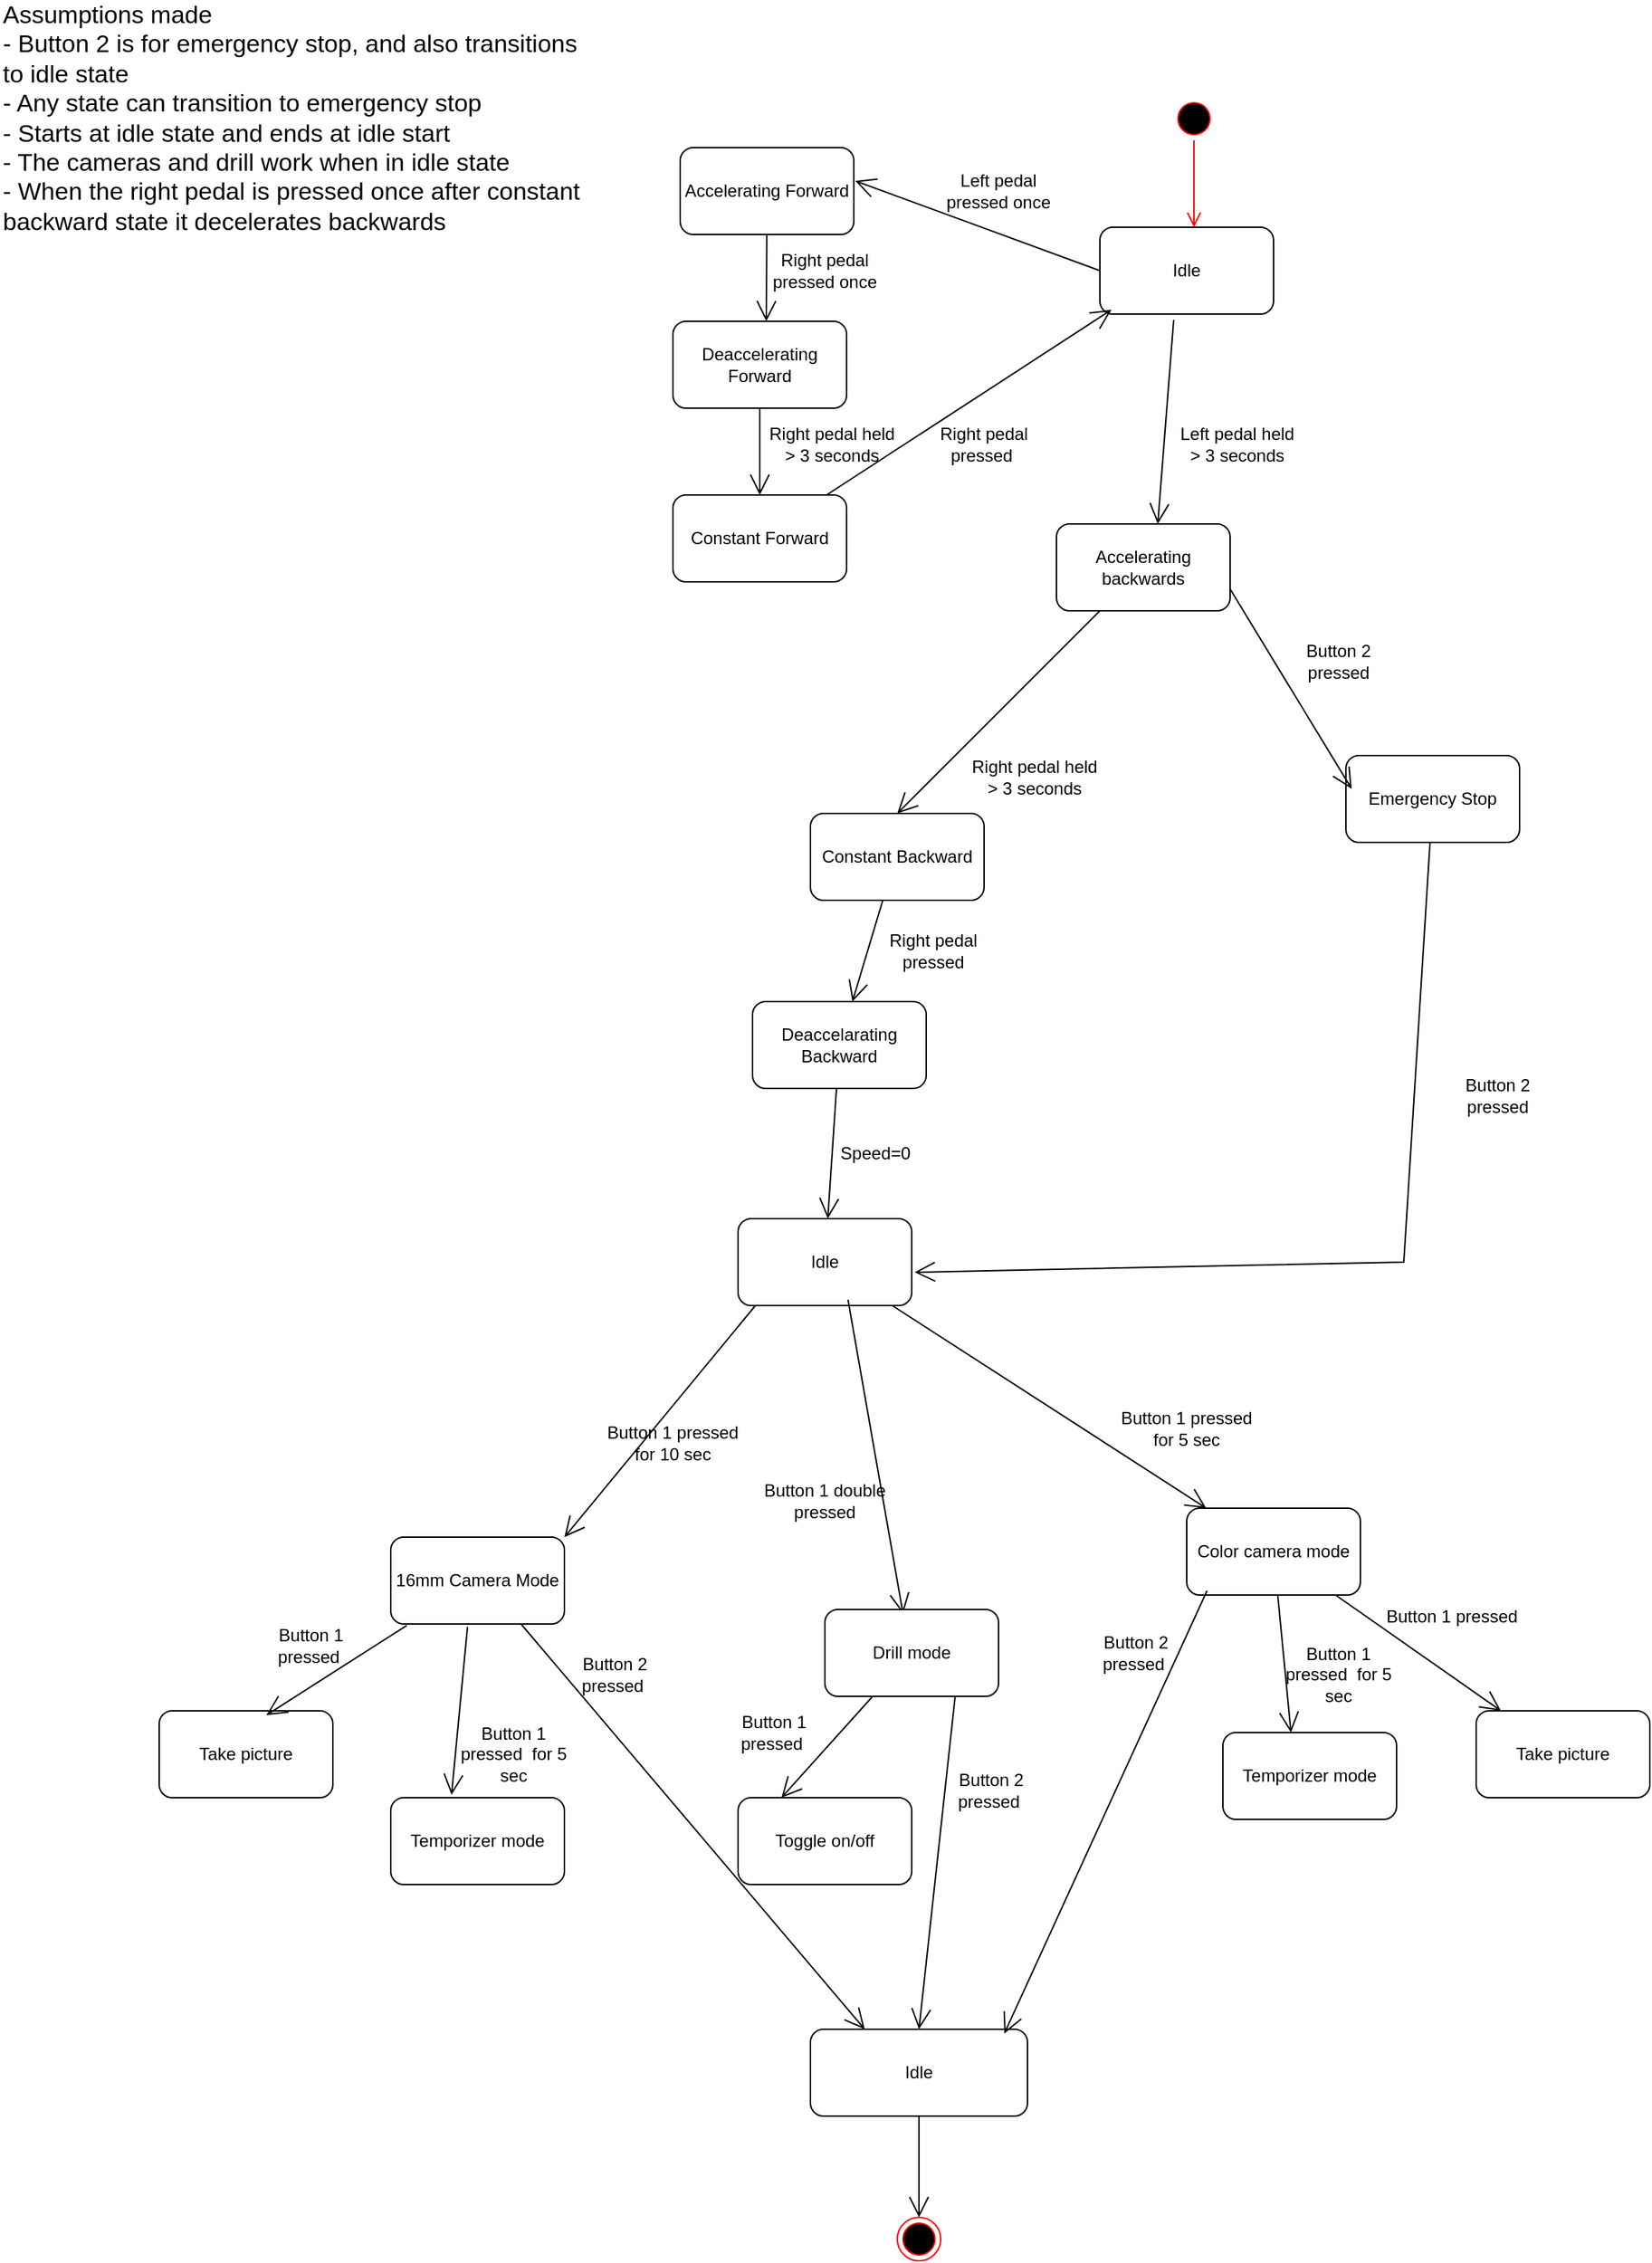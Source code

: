 <mxfile version="24.8.4">
  <diagram name="Page-1" id="_HJv9iC_N_m42WFirWRR">
    <mxGraphModel dx="2284" dy="688" grid="1" gridSize="10" guides="1" tooltips="1" connect="1" arrows="1" fold="1" page="1" pageScale="1" pageWidth="850" pageHeight="1100" math="0" shadow="0">
      <root>
        <mxCell id="0" />
        <mxCell id="1" parent="0" />
        <mxCell id="3E58UIc-xbGT09Q-NaPW-5" value="" style="ellipse;html=1;shape=endState;fillColor=#000000;strokeColor=#ff0000;" parent="1" vertex="1">
          <mxGeometry x="290" y="1670" width="30" height="30" as="geometry" />
        </mxCell>
        <mxCell id="3E58UIc-xbGT09Q-NaPW-40" value="Idle" style="rounded=1;whiteSpace=wrap;html=1;" parent="1" vertex="1">
          <mxGeometry x="180" y="980" width="120" height="60" as="geometry" />
        </mxCell>
        <mxCell id="3E58UIc-xbGT09Q-NaPW-42" value="" style="endArrow=open;endFill=1;endSize=12;html=1;rounded=0;" parent="1" source="3E58UIc-xbGT09Q-NaPW-40" target="P2rx0yYDD2kP8diz2Cj--2" edge="1">
          <mxGeometry width="160" relative="1" as="geometry">
            <mxPoint x="189" y="1130" as="sourcePoint" />
            <mxPoint x="190" y="1180" as="targetPoint" />
          </mxGeometry>
        </mxCell>
        <mxCell id="3E58UIc-xbGT09Q-NaPW-49" value="Assumptions made&lt;div style=&quot;font-size: 17px;&quot;&gt;- Button 2 is for emergency stop, and also transitions to idle state&lt;/div&gt;&lt;div style=&quot;font-size: 17px;&quot;&gt;- Any state can transition to emergency stop&lt;/div&gt;&lt;div style=&quot;font-size: 17px;&quot;&gt;- Starts at idle state and ends at idle start&lt;/div&gt;&lt;div style=&quot;font-size: 17px;&quot;&gt;- The cameras and drill work when in idle state&lt;/div&gt;&lt;div style=&quot;font-size: 17px;&quot;&gt;- When the right pedal is pressed once after constant backward state it decelerates backwards&lt;/div&gt;" style="text;html=1;align=left;verticalAlign=middle;whiteSpace=wrap;rounded=0;fontSize=17;" parent="1" vertex="1">
          <mxGeometry x="-330" y="145" width="410" height="150" as="geometry" />
        </mxCell>
        <mxCell id="P2rx0yYDD2kP8diz2Cj--1" value="Button 1 pressed for 5 sec" style="text;html=1;align=center;verticalAlign=middle;whiteSpace=wrap;rounded=0;" parent="1" vertex="1">
          <mxGeometry x="435" y="1110" width="110" height="30" as="geometry" />
        </mxCell>
        <mxCell id="P2rx0yYDD2kP8diz2Cj--2" value="Color camera mode" style="rounded=1;whiteSpace=wrap;html=1;" parent="1" vertex="1">
          <mxGeometry x="490" y="1180" width="120" height="60" as="geometry" />
        </mxCell>
        <mxCell id="P2rx0yYDD2kP8diz2Cj--3" value="Button 1 pressed&amp;nbsp;" style="text;html=1;align=center;verticalAlign=middle;whiteSpace=wrap;rounded=0;" parent="1" vertex="1">
          <mxGeometry x="620" y="1240" width="110" height="30" as="geometry" />
        </mxCell>
        <mxCell id="P2rx0yYDD2kP8diz2Cj--4" value="" style="endArrow=open;endFill=1;endSize=12;html=1;rounded=0;" parent="1" source="P2rx0yYDD2kP8diz2Cj--2" target="P2rx0yYDD2kP8diz2Cj--5" edge="1">
          <mxGeometry width="160" relative="1" as="geometry">
            <mxPoint x="189" y="1240" as="sourcePoint" />
            <mxPoint x="189" y="1290" as="targetPoint" />
          </mxGeometry>
        </mxCell>
        <mxCell id="P2rx0yYDD2kP8diz2Cj--5" value="Take picture" style="rounded=1;whiteSpace=wrap;html=1;" parent="1" vertex="1">
          <mxGeometry x="690" y="1320" width="120" height="60" as="geometry" />
        </mxCell>
        <mxCell id="P2rx0yYDD2kP8diz2Cj--6" value="" style="endArrow=open;endFill=1;endSize=12;html=1;rounded=0;exitX=0.1;exitY=1;exitDx=0;exitDy=0;exitPerimeter=0;entryX=1;entryY=0;entryDx=0;entryDy=0;" parent="1" source="3E58UIc-xbGT09Q-NaPW-40" target="P2rx0yYDD2kP8diz2Cj--7" edge="1">
          <mxGeometry width="160" relative="1" as="geometry">
            <mxPoint x="260" y="1139" as="sourcePoint" />
            <mxPoint x="70" y="1200" as="targetPoint" />
          </mxGeometry>
        </mxCell>
        <mxCell id="P2rx0yYDD2kP8diz2Cj--7" value="16mm Camera Mode" style="rounded=1;whiteSpace=wrap;html=1;" parent="1" vertex="1">
          <mxGeometry x="-60" y="1200" width="120" height="60" as="geometry" />
        </mxCell>
        <mxCell id="P2rx0yYDD2kP8diz2Cj--8" value="Button 1 pressed for 10 sec" style="text;html=1;align=center;verticalAlign=middle;whiteSpace=wrap;rounded=0;" parent="1" vertex="1">
          <mxGeometry x="80" y="1120" width="110" height="30" as="geometry" />
        </mxCell>
        <mxCell id="P2rx0yYDD2kP8diz2Cj--9" value="" style="endArrow=open;endFill=1;endSize=12;html=1;rounded=0;exitX=0.633;exitY=0.933;exitDx=0;exitDy=0;exitPerimeter=0;entryX=0.45;entryY=0.05;entryDx=0;entryDy=0;entryPerimeter=0;" parent="1" source="3E58UIc-xbGT09Q-NaPW-40" target="P2rx0yYDD2kP8diz2Cj--10" edge="1">
          <mxGeometry width="160" relative="1" as="geometry">
            <mxPoint x="260" y="1210" as="sourcePoint" />
            <mxPoint x="206" y="1250" as="targetPoint" />
          </mxGeometry>
        </mxCell>
        <mxCell id="P2rx0yYDD2kP8diz2Cj--10" value="Drill mode" style="rounded=1;whiteSpace=wrap;html=1;" parent="1" vertex="1">
          <mxGeometry x="240" y="1250" width="120" height="60" as="geometry" />
        </mxCell>
        <mxCell id="P2rx0yYDD2kP8diz2Cj--11" value="Button 1 double pressed" style="text;html=1;align=center;verticalAlign=middle;whiteSpace=wrap;rounded=0;" parent="1" vertex="1">
          <mxGeometry x="185" y="1160" width="110" height="30" as="geometry" />
        </mxCell>
        <mxCell id="P2rx0yYDD2kP8diz2Cj--12" value="Take picture" style="rounded=1;whiteSpace=wrap;html=1;" parent="1" vertex="1">
          <mxGeometry x="-220" y="1320" width="120" height="60" as="geometry" />
        </mxCell>
        <mxCell id="P2rx0yYDD2kP8diz2Cj--13" value="Button 1 pressed&amp;nbsp;" style="text;html=1;align=center;verticalAlign=middle;whiteSpace=wrap;rounded=0;" parent="1" vertex="1">
          <mxGeometry x="-160" y="1260" width="90" height="30" as="geometry" />
        </mxCell>
        <mxCell id="P2rx0yYDD2kP8diz2Cj--14" value="" style="endArrow=open;endFill=1;endSize=12;html=1;rounded=0;entryX=0.617;entryY=0.05;entryDx=0;entryDy=0;entryPerimeter=0;exitX=0.092;exitY=1.017;exitDx=0;exitDy=0;exitPerimeter=0;" parent="1" source="P2rx0yYDD2kP8diz2Cj--7" target="P2rx0yYDD2kP8diz2Cj--12" edge="1">
          <mxGeometry width="160" relative="1" as="geometry">
            <mxPoint x="90" y="1260" as="sourcePoint" />
            <mxPoint x="90" y="1310" as="targetPoint" />
          </mxGeometry>
        </mxCell>
        <mxCell id="P2rx0yYDD2kP8diz2Cj--15" value="Button 1 pressed&amp;nbsp; for 5 sec" style="text;html=1;align=center;verticalAlign=middle;whiteSpace=wrap;rounded=0;" parent="1" vertex="1">
          <mxGeometry x="-20" y="1335" width="90" height="30" as="geometry" />
        </mxCell>
        <mxCell id="P2rx0yYDD2kP8diz2Cj--16" value="Temporizer mode" style="rounded=1;whiteSpace=wrap;html=1;" parent="1" vertex="1">
          <mxGeometry x="-60" y="1380" width="120" height="60" as="geometry" />
        </mxCell>
        <mxCell id="P2rx0yYDD2kP8diz2Cj--17" value="" style="endArrow=open;endFill=1;endSize=12;html=1;rounded=0;entryX=0.35;entryY=-0.033;entryDx=0;entryDy=0;entryPerimeter=0;exitX=0.442;exitY=1.033;exitDx=0;exitDy=0;exitPerimeter=0;" parent="1" source="P2rx0yYDD2kP8diz2Cj--7" target="P2rx0yYDD2kP8diz2Cj--16" edge="1">
          <mxGeometry width="160" relative="1" as="geometry">
            <mxPoint x="27" y="1310" as="sourcePoint" />
            <mxPoint x="-70" y="1372" as="targetPoint" />
          </mxGeometry>
        </mxCell>
        <mxCell id="P2rx0yYDD2kP8diz2Cj--18" value="" style="endArrow=open;endFill=1;endSize=12;html=1;rounded=0;exitX=0.75;exitY=1;exitDx=0;exitDy=0;entryX=0.25;entryY=0;entryDx=0;entryDy=0;" parent="1" source="P2rx0yYDD2kP8diz2Cj--7" target="P2rx0yYDD2kP8diz2Cj--19" edge="1">
          <mxGeometry width="160" relative="1" as="geometry">
            <mxPoint x="51" y="1260" as="sourcePoint" />
            <mxPoint x="120" y="1330" as="targetPoint" />
          </mxGeometry>
        </mxCell>
        <mxCell id="P2rx0yYDD2kP8diz2Cj--19" value="Idle" style="rounded=1;whiteSpace=wrap;html=1;" parent="1" vertex="1">
          <mxGeometry x="230" y="1540" width="150" height="60" as="geometry" />
        </mxCell>
        <mxCell id="P2rx0yYDD2kP8diz2Cj--20" value="Button 2 pressed&amp;nbsp;" style="text;html=1;align=center;verticalAlign=middle;whiteSpace=wrap;rounded=0;" parent="1" vertex="1">
          <mxGeometry x="50" y="1280" width="90" height="30" as="geometry" />
        </mxCell>
        <mxCell id="P2rx0yYDD2kP8diz2Cj--21" value="Button 1 pressed&amp;nbsp; for 5 sec" style="text;html=1;align=center;verticalAlign=middle;whiteSpace=wrap;rounded=0;" parent="1" vertex="1">
          <mxGeometry x="550" y="1280" width="90" height="30" as="geometry" />
        </mxCell>
        <mxCell id="P2rx0yYDD2kP8diz2Cj--22" value="" style="endArrow=open;endFill=1;endSize=12;html=1;rounded=0;entryX=0.392;entryY=0;entryDx=0;entryDy=0;entryPerimeter=0;" parent="1" source="P2rx0yYDD2kP8diz2Cj--2" target="P2rx0yYDD2kP8diz2Cj--23" edge="1">
          <mxGeometry width="160" relative="1" as="geometry">
            <mxPoint x="550" y="1240" as="sourcePoint" />
            <mxPoint x="560" y="1330" as="targetPoint" />
          </mxGeometry>
        </mxCell>
        <mxCell id="P2rx0yYDD2kP8diz2Cj--23" value="Temporizer mode" style="rounded=1;whiteSpace=wrap;html=1;" parent="1" vertex="1">
          <mxGeometry x="515" y="1335" width="120" height="60" as="geometry" />
        </mxCell>
        <mxCell id="P2rx0yYDD2kP8diz2Cj--24" value="Button 2 pressed&amp;nbsp;" style="text;html=1;align=center;verticalAlign=middle;whiteSpace=wrap;rounded=0;" parent="1" vertex="1">
          <mxGeometry x="410" y="1265" width="90" height="30" as="geometry" />
        </mxCell>
        <mxCell id="P2rx0yYDD2kP8diz2Cj--25" value="" style="endArrow=open;endFill=1;endSize=12;html=1;rounded=0;entryX=0.893;entryY=0.05;entryDx=0;entryDy=0;entryPerimeter=0;exitX=0.117;exitY=0.95;exitDx=0;exitDy=0;exitPerimeter=0;" parent="1" source="P2rx0yYDD2kP8diz2Cj--2" target="P2rx0yYDD2kP8diz2Cj--19" edge="1">
          <mxGeometry width="160" relative="1" as="geometry">
            <mxPoint x="501" y="1249" as="sourcePoint" />
            <mxPoint x="490" y="1365" as="targetPoint" />
          </mxGeometry>
        </mxCell>
        <mxCell id="P2rx0yYDD2kP8diz2Cj--26" value="Button 1 pressed&amp;nbsp;" style="text;html=1;align=center;verticalAlign=middle;whiteSpace=wrap;rounded=0;" parent="1" vertex="1">
          <mxGeometry x="160" y="1320" width="90" height="30" as="geometry" />
        </mxCell>
        <mxCell id="P2rx0yYDD2kP8diz2Cj--27" value="" style="endArrow=open;endFill=1;endSize=12;html=1;rounded=0;entryX=0.25;entryY=0;entryDx=0;entryDy=0;" parent="1" source="P2rx0yYDD2kP8diz2Cj--10" target="P2rx0yYDD2kP8diz2Cj--28" edge="1">
          <mxGeometry width="160" relative="1" as="geometry">
            <mxPoint x="320" y="1308.5" as="sourcePoint" />
            <mxPoint x="386" y="1381.5" as="targetPoint" />
          </mxGeometry>
        </mxCell>
        <mxCell id="P2rx0yYDD2kP8diz2Cj--28" value="Toggle on/off" style="rounded=1;whiteSpace=wrap;html=1;" parent="1" vertex="1">
          <mxGeometry x="180" y="1380" width="120" height="60" as="geometry" />
        </mxCell>
        <mxCell id="P2rx0yYDD2kP8diz2Cj--29" value="Button 2 pressed&amp;nbsp;" style="text;html=1;align=center;verticalAlign=middle;whiteSpace=wrap;rounded=0;" parent="1" vertex="1">
          <mxGeometry x="310" y="1360" width="90" height="30" as="geometry" />
        </mxCell>
        <mxCell id="P2rx0yYDD2kP8diz2Cj--30" value="" style="endArrow=open;endFill=1;endSize=12;html=1;rounded=0;entryX=0.5;entryY=0;entryDx=0;entryDy=0;" parent="1" target="P2rx0yYDD2kP8diz2Cj--19" edge="1">
          <mxGeometry width="160" relative="1" as="geometry">
            <mxPoint x="330" y="1310" as="sourcePoint" />
            <mxPoint x="290" y="1446.5" as="targetPoint" />
          </mxGeometry>
        </mxCell>
        <mxCell id="P2rx0yYDD2kP8diz2Cj--31" value="" style="endArrow=open;endFill=1;endSize=12;html=1;rounded=0;" parent="1" source="P2rx0yYDD2kP8diz2Cj--19" target="3E58UIc-xbGT09Q-NaPW-5" edge="1">
          <mxGeometry width="160" relative="1" as="geometry">
            <mxPoint x="310" y="1630" as="sourcePoint" />
            <mxPoint x="295" y="1716" as="targetPoint" />
          </mxGeometry>
        </mxCell>
        <mxCell id="QWuno3Uxwaa2pohbT12N-1" value="" style="endArrow=open;endFill=1;endSize=12;html=1;rounded=0;entryX=1.008;entryY=0.383;entryDx=0;entryDy=0;exitX=0;exitY=0.5;exitDx=0;exitDy=0;entryPerimeter=0;" edge="1" parent="1" source="QWuno3Uxwaa2pohbT12N-3" target="QWuno3Uxwaa2pohbT12N-4">
          <mxGeometry width="160" relative="1" as="geometry">
            <mxPoint x="200" y="180" as="sourcePoint" />
            <mxPoint x="200" y="240" as="targetPoint" />
          </mxGeometry>
        </mxCell>
        <mxCell id="QWuno3Uxwaa2pohbT12N-2" value="Left pedal pressed once" style="text;html=1;align=center;verticalAlign=middle;whiteSpace=wrap;rounded=0;" vertex="1" parent="1">
          <mxGeometry x="320" y="255" width="80" height="30" as="geometry" />
        </mxCell>
        <mxCell id="QWuno3Uxwaa2pohbT12N-3" value="Idle" style="rounded=1;whiteSpace=wrap;html=1;" vertex="1" parent="1">
          <mxGeometry x="430" y="295" width="120" height="60" as="geometry" />
        </mxCell>
        <mxCell id="QWuno3Uxwaa2pohbT12N-4" value="Accelerating Forward" style="rounded=1;whiteSpace=wrap;html=1;" vertex="1" parent="1">
          <mxGeometry x="140" y="240" width="120" height="60" as="geometry" />
        </mxCell>
        <mxCell id="QWuno3Uxwaa2pohbT12N-5" value="" style="endArrow=open;endFill=1;endSize=12;html=1;rounded=0;entryX=0.5;entryY=0;entryDx=0;entryDy=0;" edge="1" parent="1" source="QWuno3Uxwaa2pohbT12N-4">
          <mxGeometry width="160" relative="1" as="geometry">
            <mxPoint x="199.5" y="300" as="sourcePoint" />
            <mxPoint x="199.5" y="360" as="targetPoint" />
          </mxGeometry>
        </mxCell>
        <mxCell id="QWuno3Uxwaa2pohbT12N-6" value="Deaccelerating Forward" style="rounded=1;whiteSpace=wrap;html=1;" vertex="1" parent="1">
          <mxGeometry x="135" y="360" width="120" height="60" as="geometry" />
        </mxCell>
        <mxCell id="QWuno3Uxwaa2pohbT12N-7" value="Right pedal pressed once" style="text;html=1;align=center;verticalAlign=middle;whiteSpace=wrap;rounded=0;" vertex="1" parent="1">
          <mxGeometry x="200" y="310" width="80" height="30" as="geometry" />
        </mxCell>
        <mxCell id="QWuno3Uxwaa2pohbT12N-8" value="" style="endArrow=open;endFill=1;endSize=12;html=1;rounded=0;" edge="1" parent="1" source="QWuno3Uxwaa2pohbT12N-6">
          <mxGeometry width="160" relative="1" as="geometry">
            <mxPoint x="200" y="420" as="sourcePoint" />
            <mxPoint x="195" y="480" as="targetPoint" />
          </mxGeometry>
        </mxCell>
        <mxCell id="QWuno3Uxwaa2pohbT12N-9" value="Constant Forward" style="rounded=1;whiteSpace=wrap;html=1;" vertex="1" parent="1">
          <mxGeometry x="135" y="480" width="120" height="60" as="geometry" />
        </mxCell>
        <mxCell id="QWuno3Uxwaa2pohbT12N-10" value="Right pedal held &amp;gt; 3 seconds" style="text;html=1;align=center;verticalAlign=middle;whiteSpace=wrap;rounded=0;" vertex="1" parent="1">
          <mxGeometry x="200" y="430" width="90" height="30" as="geometry" />
        </mxCell>
        <mxCell id="QWuno3Uxwaa2pohbT12N-11" value="" style="endArrow=open;endFill=1;endSize=12;html=1;rounded=0;entryX=0.067;entryY=0.95;entryDx=0;entryDy=0;entryPerimeter=0;" edge="1" parent="1" source="QWuno3Uxwaa2pohbT12N-9" target="QWuno3Uxwaa2pohbT12N-3">
          <mxGeometry width="160" relative="1" as="geometry">
            <mxPoint x="194.5" y="540" as="sourcePoint" />
            <mxPoint x="190" y="610" as="targetPoint" />
          </mxGeometry>
        </mxCell>
        <mxCell id="QWuno3Uxwaa2pohbT12N-12" value="Right pedal pressed&amp;nbsp;" style="text;html=1;align=center;verticalAlign=middle;whiteSpace=wrap;rounded=0;" vertex="1" parent="1">
          <mxGeometry x="310" y="430" width="80" height="30" as="geometry" />
        </mxCell>
        <mxCell id="QWuno3Uxwaa2pohbT12N-13" value="" style="endArrow=open;endFill=1;endSize=12;html=1;rounded=0;exitX=0.425;exitY=1.067;exitDx=0;exitDy=0;exitPerimeter=0;" edge="1" parent="1" source="QWuno3Uxwaa2pohbT12N-3">
          <mxGeometry width="160" relative="1" as="geometry">
            <mxPoint x="194.5" y="660" as="sourcePoint" />
            <mxPoint x="470" y="500" as="targetPoint" />
          </mxGeometry>
        </mxCell>
        <mxCell id="QWuno3Uxwaa2pohbT12N-14" value="Left pedal held &amp;gt; 3 seconds" style="text;html=1;align=center;verticalAlign=middle;whiteSpace=wrap;rounded=0;" vertex="1" parent="1">
          <mxGeometry x="480" y="430" width="90" height="30" as="geometry" />
        </mxCell>
        <mxCell id="QWuno3Uxwaa2pohbT12N-15" value="Accelerating backwards" style="rounded=1;whiteSpace=wrap;html=1;" vertex="1" parent="1">
          <mxGeometry x="400" y="500" width="120" height="60" as="geometry" />
        </mxCell>
        <mxCell id="QWuno3Uxwaa2pohbT12N-16" value="Right pedal held &amp;gt; 3 seconds" style="text;html=1;align=center;verticalAlign=middle;whiteSpace=wrap;rounded=0;" vertex="1" parent="1">
          <mxGeometry x="340" y="660" width="90" height="30" as="geometry" />
        </mxCell>
        <mxCell id="QWuno3Uxwaa2pohbT12N-17" value="" style="endArrow=open;endFill=1;endSize=12;html=1;rounded=0;entryX=0.5;entryY=0;entryDx=0;entryDy=0;" edge="1" parent="1" source="QWuno3Uxwaa2pohbT12N-15" target="QWuno3Uxwaa2pohbT12N-18">
          <mxGeometry width="160" relative="1" as="geometry">
            <mxPoint x="194.5" y="780" as="sourcePoint" />
            <mxPoint x="194.5" y="840" as="targetPoint" />
          </mxGeometry>
        </mxCell>
        <mxCell id="QWuno3Uxwaa2pohbT12N-18" value="Constant Backward" style="rounded=1;whiteSpace=wrap;html=1;" vertex="1" parent="1">
          <mxGeometry x="230" y="700" width="120" height="60" as="geometry" />
        </mxCell>
        <mxCell id="QWuno3Uxwaa2pohbT12N-19" value="" style="endArrow=open;endFill=1;endSize=12;html=1;rounded=0;" edge="1" parent="1" target="QWuno3Uxwaa2pohbT12N-21">
          <mxGeometry width="160" relative="1" as="geometry">
            <mxPoint x="280" y="760" as="sourcePoint" />
            <mxPoint x="280.04" y="820" as="targetPoint" />
          </mxGeometry>
        </mxCell>
        <mxCell id="QWuno3Uxwaa2pohbT12N-20" value="Right pedal pressed" style="text;html=1;align=center;verticalAlign=middle;whiteSpace=wrap;rounded=0;" vertex="1" parent="1">
          <mxGeometry x="270" y="780" width="90" height="30" as="geometry" />
        </mxCell>
        <mxCell id="QWuno3Uxwaa2pohbT12N-21" value="Deaccelarating Backward" style="rounded=1;whiteSpace=wrap;html=1;" vertex="1" parent="1">
          <mxGeometry x="190" y="830" width="120" height="60" as="geometry" />
        </mxCell>
        <mxCell id="QWuno3Uxwaa2pohbT12N-22" value="" style="endArrow=open;endFill=1;endSize=12;html=1;rounded=0;" edge="1" parent="1" source="QWuno3Uxwaa2pohbT12N-21">
          <mxGeometry width="160" relative="1" as="geometry">
            <mxPoint x="195" y="1020" as="sourcePoint" />
            <mxPoint x="242" y="980" as="targetPoint" />
          </mxGeometry>
        </mxCell>
        <mxCell id="QWuno3Uxwaa2pohbT12N-23" value="Speed=0" style="text;html=1;align=center;verticalAlign=middle;whiteSpace=wrap;rounded=0;" vertex="1" parent="1">
          <mxGeometry x="230" y="920" width="90" height="30" as="geometry" />
        </mxCell>
        <mxCell id="QWuno3Uxwaa2pohbT12N-24" value="Emergency Stop" style="rounded=1;whiteSpace=wrap;html=1;" vertex="1" parent="1">
          <mxGeometry x="600" y="660" width="120" height="60" as="geometry" />
        </mxCell>
        <mxCell id="QWuno3Uxwaa2pohbT12N-25" value="" style="endArrow=open;endFill=1;endSize=12;html=1;rounded=0;entryX=0.033;entryY=0.383;entryDx=0;entryDy=0;entryPerimeter=0;exitX=1;exitY=0.75;exitDx=0;exitDy=0;" edge="1" parent="1" source="QWuno3Uxwaa2pohbT12N-15" target="QWuno3Uxwaa2pohbT12N-24">
          <mxGeometry width="160" relative="1" as="geometry">
            <mxPoint x="250" y="760" as="sourcePoint" />
            <mxPoint x="415" y="760" as="targetPoint" />
          </mxGeometry>
        </mxCell>
        <mxCell id="QWuno3Uxwaa2pohbT12N-26" value="Button 2 pressed" style="text;html=1;align=center;verticalAlign=middle;whiteSpace=wrap;rounded=0;" vertex="1" parent="1">
          <mxGeometry x="550" y="580" width="90" height="30" as="geometry" />
        </mxCell>
        <mxCell id="QWuno3Uxwaa2pohbT12N-27" value="" style="endArrow=open;endFill=1;endSize=12;html=1;rounded=0;entryX=1.017;entryY=0.617;entryDx=0;entryDy=0;entryPerimeter=0;" edge="1" parent="1" source="QWuno3Uxwaa2pohbT12N-24">
          <mxGeometry width="160" relative="1" as="geometry">
            <mxPoint x="489.5" y="800" as="sourcePoint" />
            <mxPoint x="302" y="1017" as="targetPoint" />
            <Array as="points">
              <mxPoint x="640" y="1010" />
            </Array>
          </mxGeometry>
        </mxCell>
        <mxCell id="QWuno3Uxwaa2pohbT12N-28" value="Button 2 pressed" style="text;html=1;align=center;verticalAlign=middle;whiteSpace=wrap;rounded=0;" vertex="1" parent="1">
          <mxGeometry x="660" y="880" width="90" height="30" as="geometry" />
        </mxCell>
        <mxCell id="QWuno3Uxwaa2pohbT12N-29" value="" style="ellipse;html=1;shape=startState;fillColor=#000000;strokeColor=#ff0000;" vertex="1" parent="1">
          <mxGeometry x="480" y="205" width="30" height="30" as="geometry" />
        </mxCell>
        <mxCell id="QWuno3Uxwaa2pohbT12N-30" value="" style="edgeStyle=orthogonalEdgeStyle;html=1;verticalAlign=bottom;endArrow=open;endSize=8;strokeColor=#ff0000;rounded=0;" edge="1" parent="1" source="QWuno3Uxwaa2pohbT12N-29">
          <mxGeometry relative="1" as="geometry">
            <mxPoint x="495" y="295" as="targetPoint" />
          </mxGeometry>
        </mxCell>
      </root>
    </mxGraphModel>
  </diagram>
</mxfile>
